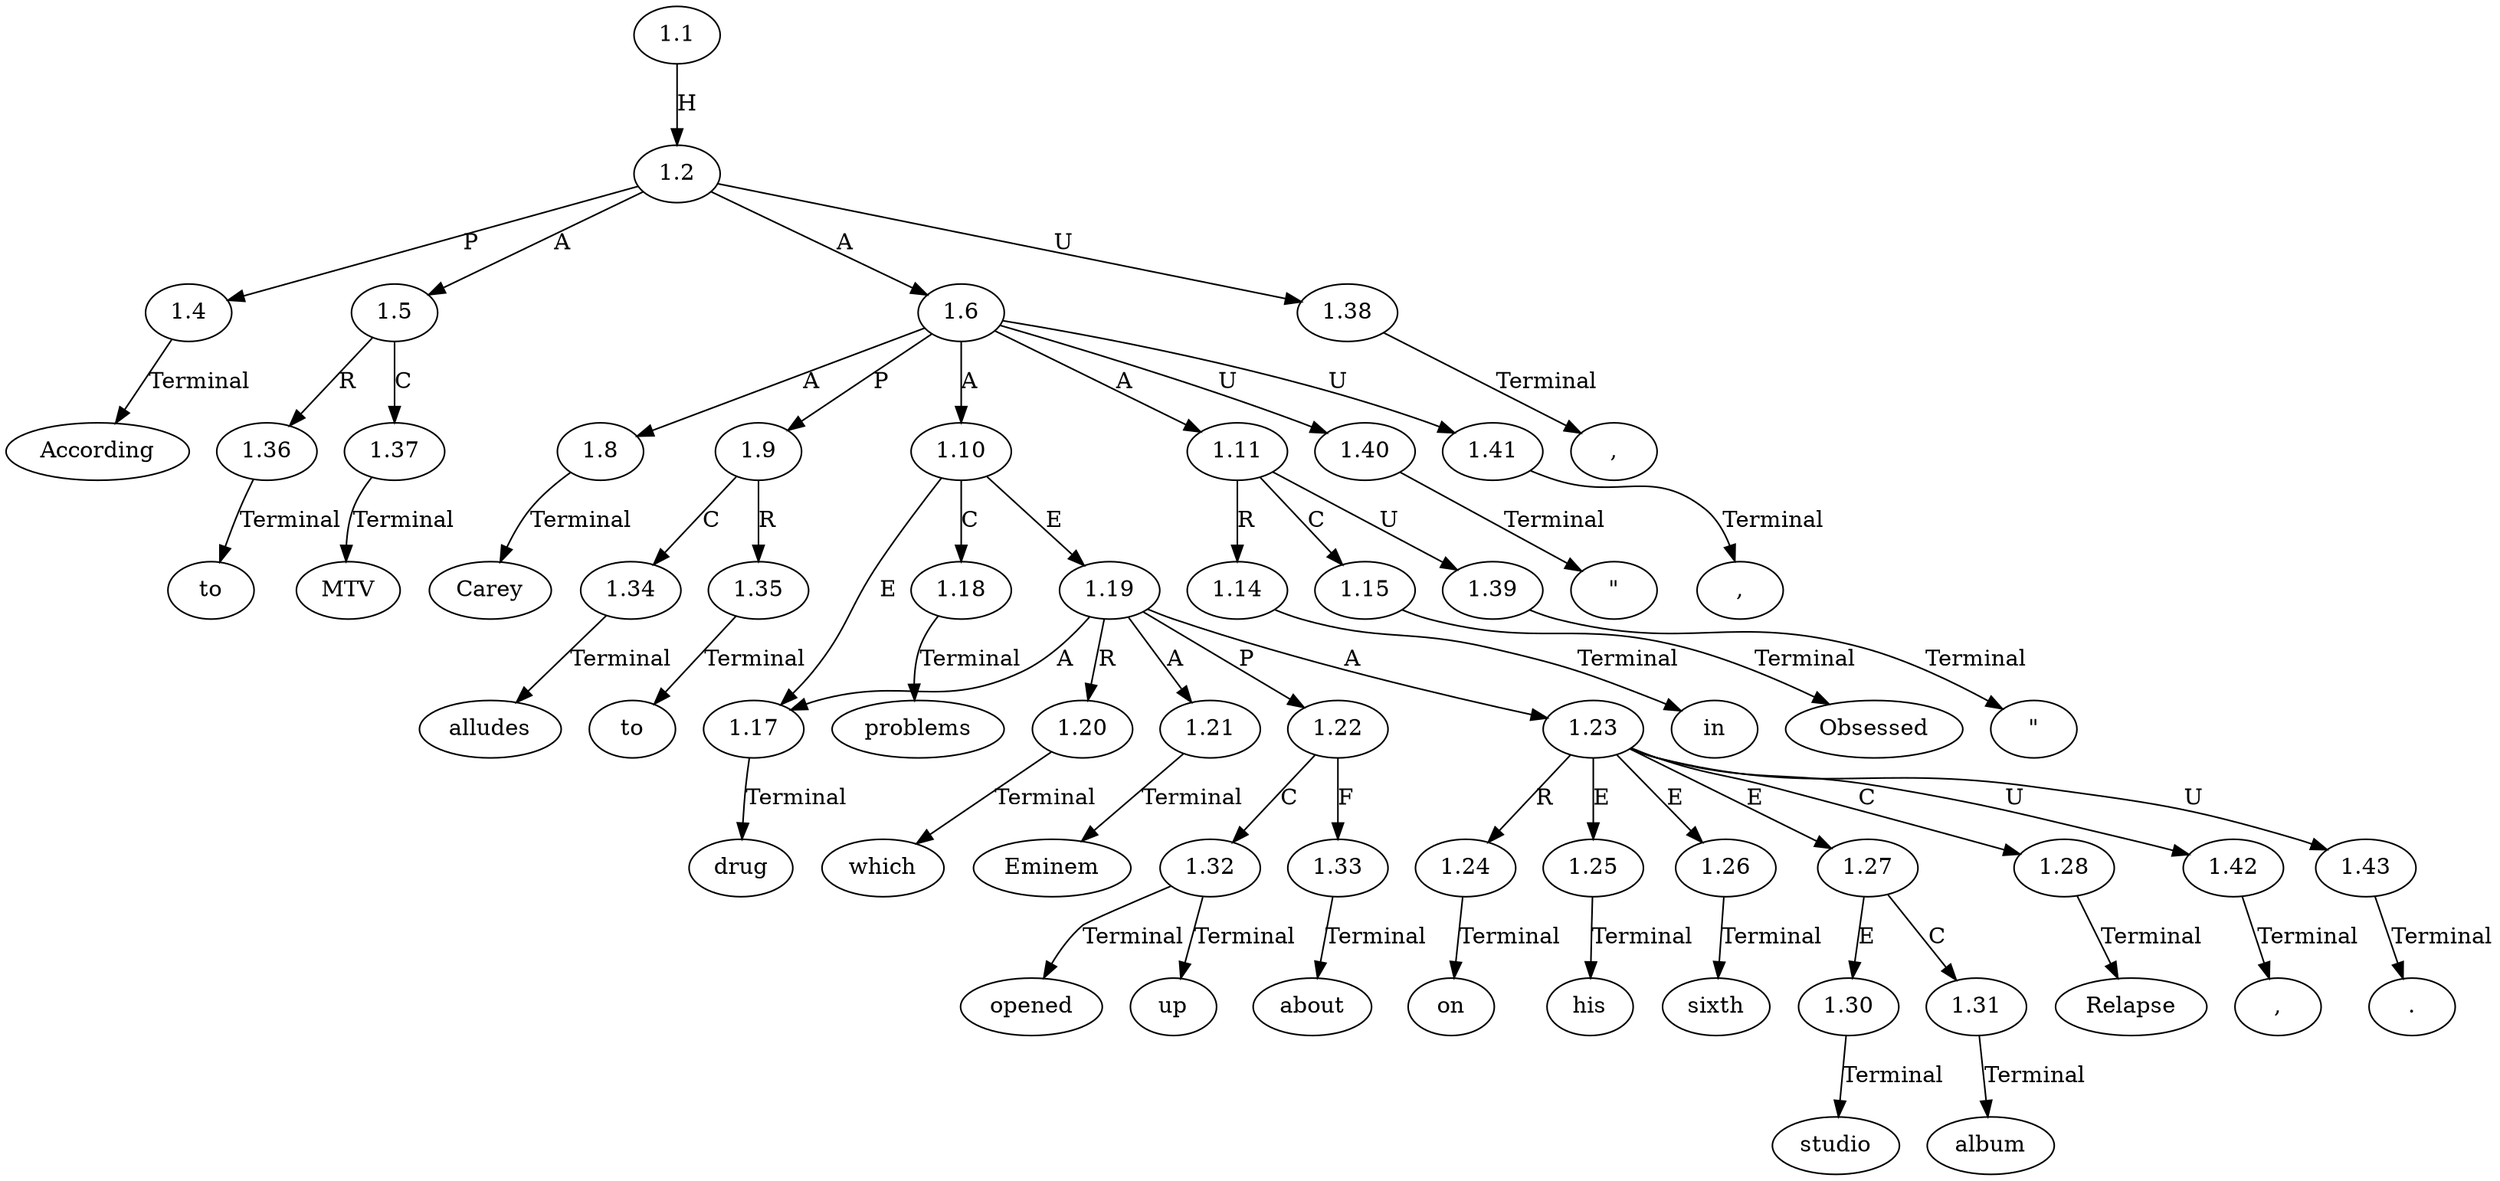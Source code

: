 // Graph
digraph {
	0.1 [label=According ordering=out]
	0.10 [label=in ordering=out]
	0.11 [label="\"" ordering=out]
	0.12 [label=Obsessed ordering=out]
	0.13 [label="\"" ordering=out]
	0.14 [label="," ordering=out]
	0.15 [label=which ordering=out]
	0.16 [label=Eminem ordering=out]
	0.17 [label=opened ordering=out]
	0.18 [label=up ordering=out]
	0.19 [label=about ordering=out]
	0.2 [label=to ordering=out]
	0.20 [label=on ordering=out]
	0.21 [label=his ordering=out]
	0.22 [label=sixth ordering=out]
	0.23 [label=studio ordering=out]
	0.24 [label=album ordering=out]
	0.25 [label="," ordering=out]
	0.26 [label=Relapse ordering=out]
	0.27 [label="." ordering=out]
	0.3 [label=MTV ordering=out]
	0.4 [label="," ordering=out]
	0.5 [label=Carey ordering=out]
	0.6 [label=alludes ordering=out]
	0.7 [label=to ordering=out]
	0.8 [label=drug ordering=out]
	0.9 [label=problems ordering=out]
	1.1 [label=1.1 ordering=out]
	1.2 [label=1.2 ordering=out]
	1.4 [label=1.4 ordering=out]
	1.5 [label=1.5 ordering=out]
	1.6 [label=1.6 ordering=out]
	1.8 [label=1.8 ordering=out]
	1.9 [label=1.9 ordering=out]
	1.10 [label=1.10 ordering=out]
	1.11 [label=1.11 ordering=out]
	1.14 [label=1.14 ordering=out]
	1.15 [label=1.15 ordering=out]
	1.17 [label=1.17 ordering=out]
	1.18 [label=1.18 ordering=out]
	1.19 [label=1.19 ordering=out]
	1.20 [label=1.20 ordering=out]
	1.21 [label=1.21 ordering=out]
	1.22 [label=1.22 ordering=out]
	1.23 [label=1.23 ordering=out]
	1.24 [label=1.24 ordering=out]
	1.25 [label=1.25 ordering=out]
	1.26 [label=1.26 ordering=out]
	1.27 [label=1.27 ordering=out]
	1.28 [label=1.28 ordering=out]
	1.30 [label=1.30 ordering=out]
	1.31 [label=1.31 ordering=out]
	1.32 [label=1.32 ordering=out]
	1.33 [label=1.33 ordering=out]
	1.34 [label=1.34 ordering=out]
	1.35 [label=1.35 ordering=out]
	1.36 [label=1.36 ordering=out]
	1.37 [label=1.37 ordering=out]
	1.38 [label=1.38 ordering=out]
	1.39 [label=1.39 ordering=out]
	1.40 [label=1.40 ordering=out]
	1.41 [label=1.41 ordering=out]
	1.42 [label=1.42 ordering=out]
	1.43 [label=1.43 ordering=out]
	1.1 -> 1.2 [label=H ordering=out]
	1.2 -> 1.4 [label=P ordering=out]
	1.2 -> 1.5 [label=A ordering=out]
	1.2 -> 1.6 [label=A ordering=out]
	1.2 -> 1.38 [label=U ordering=out]
	1.4 -> 0.1 [label=Terminal ordering=out]
	1.5 -> 1.36 [label=R ordering=out]
	1.5 -> 1.37 [label=C ordering=out]
	1.6 -> 1.8 [label=A ordering=out]
	1.6 -> 1.9 [label=P ordering=out]
	1.6 -> 1.10 [label=A ordering=out]
	1.6 -> 1.11 [label=A ordering=out]
	1.6 -> 1.40 [label=U ordering=out]
	1.6 -> 1.41 [label=U ordering=out]
	1.8 -> 0.5 [label=Terminal ordering=out]
	1.9 -> 1.34 [label=C ordering=out]
	1.9 -> 1.35 [label=R ordering=out]
	1.10 -> 1.17 [label=E ordering=out]
	1.10 -> 1.18 [label=C ordering=out]
	1.10 -> 1.19 [label=E ordering=out]
	1.11 -> 1.14 [label=R ordering=out]
	1.11 -> 1.15 [label=C ordering=out]
	1.11 -> 1.39 [label=U ordering=out]
	1.14 -> 0.10 [label=Terminal ordering=out]
	1.15 -> 0.12 [label=Terminal ordering=out]
	1.17 -> 0.8 [label=Terminal ordering=out]
	1.18 -> 0.9 [label=Terminal ordering=out]
	1.19 -> 1.17 [label=A ordering=out]
	1.19 -> 1.20 [label=R ordering=out]
	1.19 -> 1.21 [label=A ordering=out]
	1.19 -> 1.22 [label=P ordering=out]
	1.19 -> 1.23 [label=A ordering=out]
	1.20 -> 0.15 [label=Terminal ordering=out]
	1.21 -> 0.16 [label=Terminal ordering=out]
	1.22 -> 1.32 [label=C ordering=out]
	1.22 -> 1.33 [label=F ordering=out]
	1.23 -> 1.24 [label=R ordering=out]
	1.23 -> 1.25 [label=E ordering=out]
	1.23 -> 1.26 [label=E ordering=out]
	1.23 -> 1.27 [label=E ordering=out]
	1.23 -> 1.28 [label=C ordering=out]
	1.23 -> 1.42 [label=U ordering=out]
	1.23 -> 1.43 [label=U ordering=out]
	1.24 -> 0.20 [label=Terminal ordering=out]
	1.25 -> 0.21 [label=Terminal ordering=out]
	1.26 -> 0.22 [label=Terminal ordering=out]
	1.27 -> 1.30 [label=E ordering=out]
	1.27 -> 1.31 [label=C ordering=out]
	1.28 -> 0.26 [label=Terminal ordering=out]
	1.30 -> 0.23 [label=Terminal ordering=out]
	1.31 -> 0.24 [label=Terminal ordering=out]
	1.32 -> 0.17 [label=Terminal ordering=out]
	1.32 -> 0.18 [label=Terminal ordering=out]
	1.33 -> 0.19 [label=Terminal ordering=out]
	1.34 -> 0.6 [label=Terminal ordering=out]
	1.35 -> 0.7 [label=Terminal ordering=out]
	1.36 -> 0.2 [label=Terminal ordering=out]
	1.37 -> 0.3 [label=Terminal ordering=out]
	1.38 -> 0.4 [label=Terminal ordering=out]
	1.39 -> 0.11 [label=Terminal ordering=out]
	1.40 -> 0.13 [label=Terminal ordering=out]
	1.41 -> 0.14 [label=Terminal ordering=out]
	1.42 -> 0.25 [label=Terminal ordering=out]
	1.43 -> 0.27 [label=Terminal ordering=out]
}
